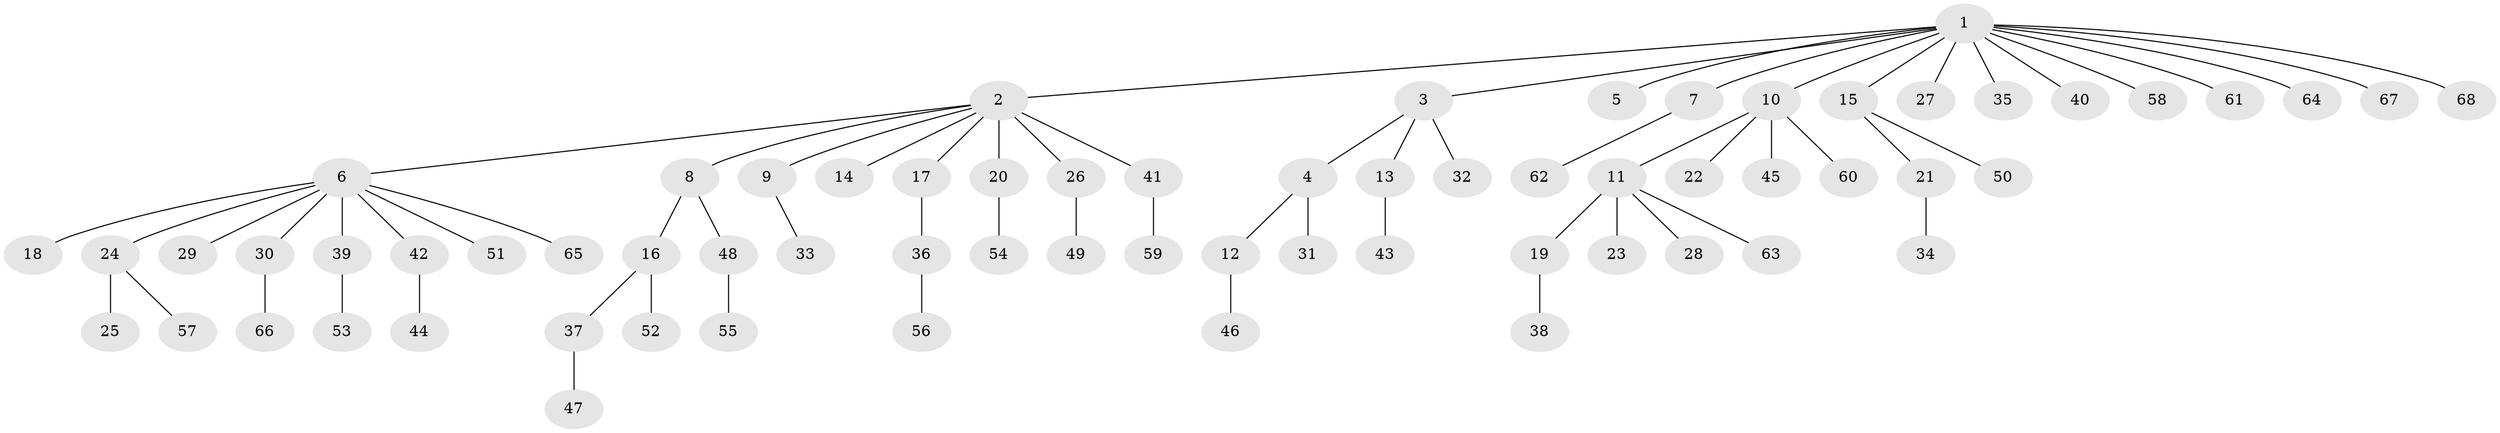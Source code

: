 // original degree distribution, {15: 0.007518796992481203, 20: 0.007518796992481203, 5: 0.015037593984962405, 9: 0.015037593984962405, 1: 0.6766917293233082, 10: 0.007518796992481203, 3: 0.08270676691729323, 4: 0.03007518796992481, 6: 0.022556390977443608, 2: 0.13533834586466165}
// Generated by graph-tools (version 1.1) at 2025/35/03/09/25 02:35:33]
// undirected, 68 vertices, 67 edges
graph export_dot {
graph [start="1"]
  node [color=gray90,style=filled];
  1;
  2;
  3;
  4;
  5;
  6;
  7;
  8;
  9;
  10;
  11;
  12;
  13;
  14;
  15;
  16;
  17;
  18;
  19;
  20;
  21;
  22;
  23;
  24;
  25;
  26;
  27;
  28;
  29;
  30;
  31;
  32;
  33;
  34;
  35;
  36;
  37;
  38;
  39;
  40;
  41;
  42;
  43;
  44;
  45;
  46;
  47;
  48;
  49;
  50;
  51;
  52;
  53;
  54;
  55;
  56;
  57;
  58;
  59;
  60;
  61;
  62;
  63;
  64;
  65;
  66;
  67;
  68;
  1 -- 2 [weight=1.0];
  1 -- 3 [weight=1.0];
  1 -- 5 [weight=1.0];
  1 -- 7 [weight=1.0];
  1 -- 10 [weight=1.0];
  1 -- 15 [weight=1.0];
  1 -- 27 [weight=1.0];
  1 -- 35 [weight=1.0];
  1 -- 40 [weight=1.0];
  1 -- 58 [weight=1.0];
  1 -- 61 [weight=1.0];
  1 -- 64 [weight=1.0];
  1 -- 67 [weight=1.0];
  1 -- 68 [weight=1.0];
  2 -- 6 [weight=1.0];
  2 -- 8 [weight=1.0];
  2 -- 9 [weight=1.0];
  2 -- 14 [weight=1.0];
  2 -- 17 [weight=1.0];
  2 -- 20 [weight=11.0];
  2 -- 26 [weight=1.0];
  2 -- 41 [weight=1.0];
  3 -- 4 [weight=1.0];
  3 -- 13 [weight=1.0];
  3 -- 32 [weight=1.0];
  4 -- 12 [weight=1.0];
  4 -- 31 [weight=5.0];
  6 -- 18 [weight=1.0];
  6 -- 24 [weight=1.0];
  6 -- 29 [weight=1.0];
  6 -- 30 [weight=1.0];
  6 -- 39 [weight=1.0];
  6 -- 42 [weight=1.0];
  6 -- 51 [weight=1.0];
  6 -- 65 [weight=1.0];
  7 -- 62 [weight=1.0];
  8 -- 16 [weight=1.0];
  8 -- 48 [weight=1.0];
  9 -- 33 [weight=1.0];
  10 -- 11 [weight=1.0];
  10 -- 22 [weight=1.0];
  10 -- 45 [weight=1.0];
  10 -- 60 [weight=1.0];
  11 -- 19 [weight=1.0];
  11 -- 23 [weight=4.0];
  11 -- 28 [weight=1.0];
  11 -- 63 [weight=1.0];
  12 -- 46 [weight=1.0];
  13 -- 43 [weight=4.0];
  15 -- 21 [weight=1.0];
  15 -- 50 [weight=3.0];
  16 -- 37 [weight=1.0];
  16 -- 52 [weight=1.0];
  17 -- 36 [weight=1.0];
  19 -- 38 [weight=2.0];
  20 -- 54 [weight=1.0];
  21 -- 34 [weight=2.0];
  24 -- 25 [weight=2.0];
  24 -- 57 [weight=1.0];
  26 -- 49 [weight=1.0];
  30 -- 66 [weight=1.0];
  36 -- 56 [weight=1.0];
  37 -- 47 [weight=1.0];
  39 -- 53 [weight=1.0];
  41 -- 59 [weight=1.0];
  42 -- 44 [weight=1.0];
  48 -- 55 [weight=1.0];
}
